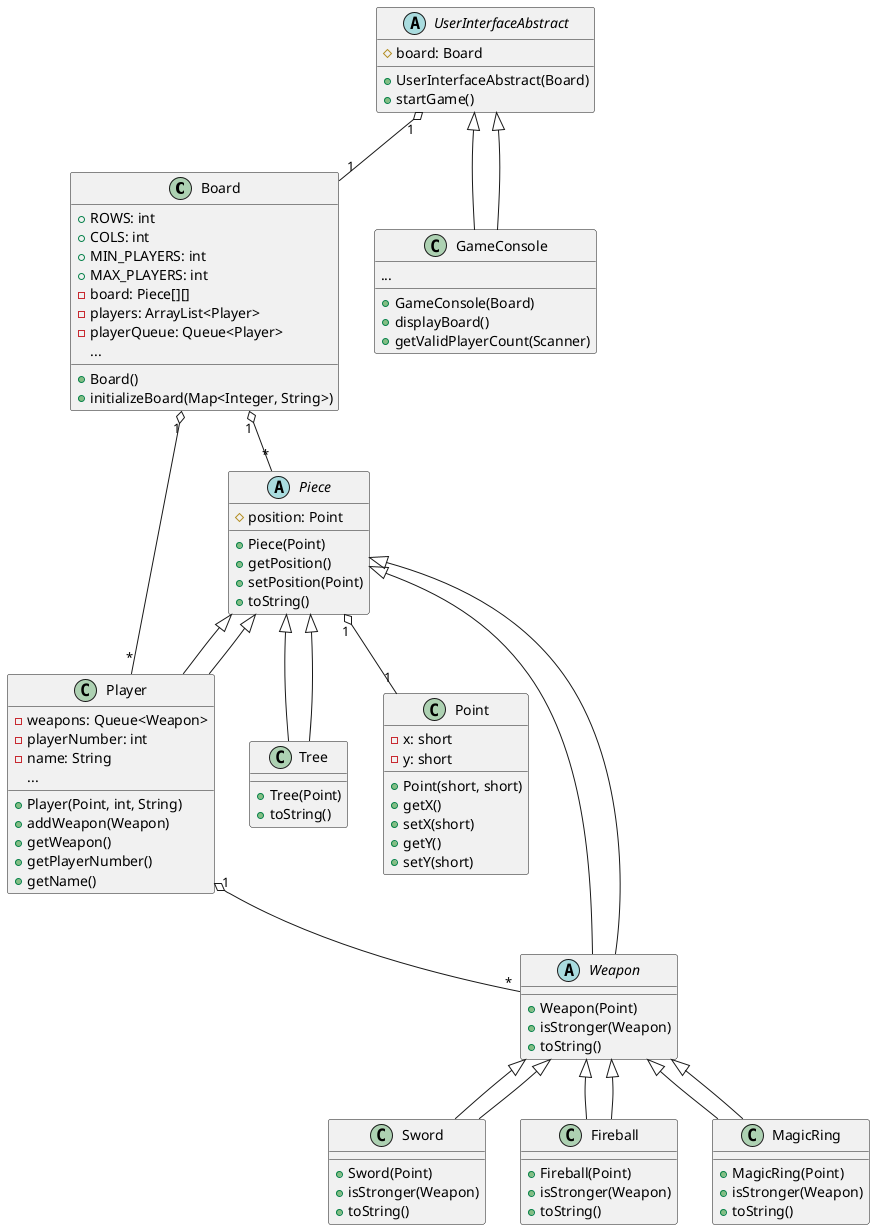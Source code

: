@startuml

' Model Classes
class Board {
  +ROWS: int
  +COLS: int
  +MIN_PLAYERS: int
  +MAX_PLAYERS: int
  -board: Piece[][]
  -players: ArrayList<Player>
  -playerQueue: Queue<Player>
  +Board()
  +initializeBoard(Map<Integer, String>)
  ...
}

abstract class Piece {
  #position: Point
  +Piece(Point)
  +getPosition()
  +setPosition(Point)
  +toString()
}

class Player extends Piece {
  -weapons: Queue<Weapon>
  -playerNumber: int
  -name: String
  +Player(Point, int, String)
  +addWeapon(Weapon)
  +getWeapon()
  +getPlayerNumber()
  +getName()
  ...
}

class Tree extends Piece {
  +Tree(Point)
  +toString()
}

class Point {
  -x: short
  -y: short
  +Point(short, short)
  +getX()
  +setX(short)
  +getY()
  +setY(short)
}

abstract class Weapon extends Piece {
  +Weapon(Point)
  +isStronger(Weapon)
  +toString()
}

class Sword extends Weapon {
  +Sword(Point)
  +isStronger(Weapon)
  +toString()
}

class Fireball extends Weapon {
  +Fireball(Point)
  +isStronger(Weapon)
  +toString()
}

class MagicRing extends Weapon {
  +MagicRing(Point)
  +isStronger(Weapon)
  +toString()
}

' View Classes
abstract class UserInterfaceAbstract {
  #board: Board
  +UserInterfaceAbstract(Board)
  +startGame()
}

class GameConsole extends UserInterfaceAbstract {
  +GameConsole(Board)
  +displayBoard()
  +getValidPlayerCount(Scanner)
  ...
}

' Relationships
Board "1" o-- "*" Player
Board "1" o-- "*" Piece
Piece "1" o-- "1" Point
Player "1" o-- "*" Weapon
Weapon <|-- Sword
Weapon <|-- Fireball
Weapon <|-- MagicRing
Piece <|-- Player
Piece <|-- Tree
Piece <|-- Weapon
UserInterfaceAbstract <|-- GameConsole
UserInterfaceAbstract "1" o-- "1" Board

@enduml

